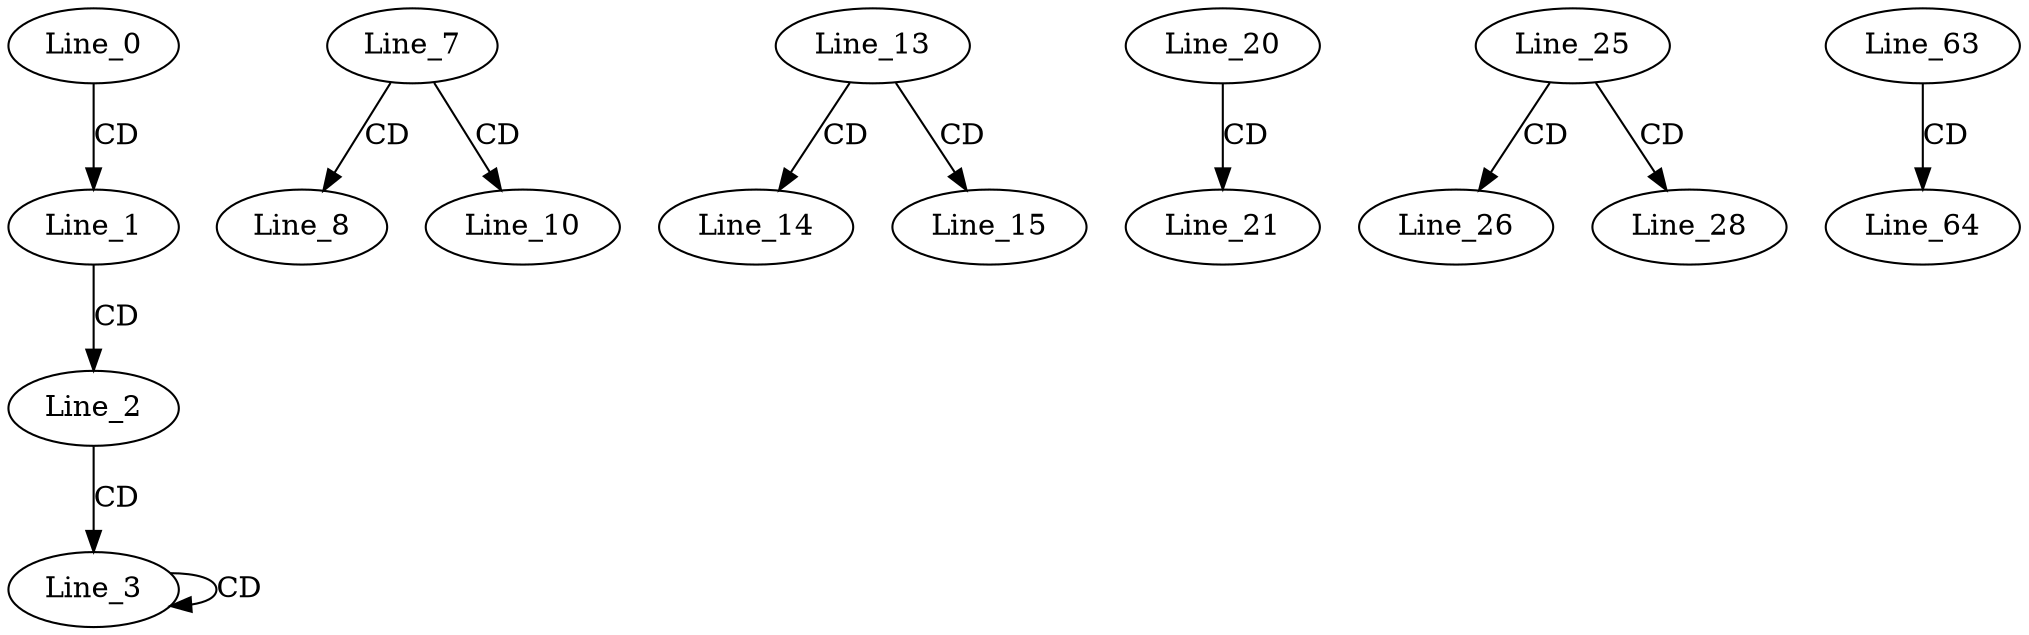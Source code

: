 digraph G {
  Line_0;
  Line_1;
  Line_2;
  Line_3;
  Line_7;
  Line_8;
  Line_10;
  Line_13;
  Line_14;
  Line_15;
  Line_20;
  Line_21;
  Line_25;
  Line_26;
  Line_28;
  Line_63;
  Line_64;
  Line_0 -> Line_1 [ label="CD" ];
  Line_1 -> Line_2 [ label="CD" ];
  Line_2 -> Line_3 [ label="CD" ];
  Line_3 -> Line_3 [ label="CD" ];
  Line_7 -> Line_8 [ label="CD" ];
  Line_7 -> Line_10 [ label="CD" ];
  Line_13 -> Line_14 [ label="CD" ];
  Line_13 -> Line_15 [ label="CD" ];
  Line_20 -> Line_21 [ label="CD" ];
  Line_25 -> Line_26 [ label="CD" ];
  Line_25 -> Line_28 [ label="CD" ];
  Line_63 -> Line_64 [ label="CD" ];
}
